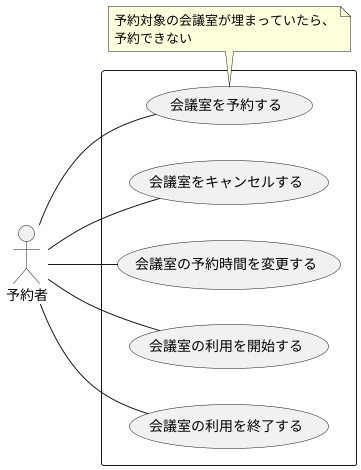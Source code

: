 @startuml
left to right direction

actor 予約者
rectangle  {
    予約者 -- (会議室を予約する)
    予約者 -- (会議室をキャンセルする)
    予約者 -- (会議室の予約時間を変更する)
    予約者 -- (会議室の利用を開始する)
    予約者 -- (会議室の利用を終了する)
}

note bottom of (会議室を予約する)
予約対象の会議室が埋まっていたら、
予約できない
end note
@enduml